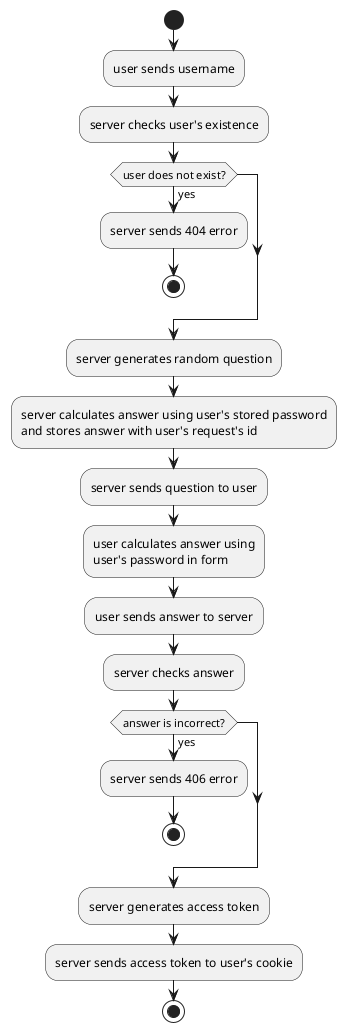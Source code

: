 @startuml LoginActivity
start
:user sends username;
:server checks user's existence;
if (user does not exist?) then (yes)
    :server sends 404 error;
    stop
endif
:server generates random question;
:server calculates answer using user's stored password
and stores answer with user's request's id;
:server sends question to user;
:user calculates answer using
user's password in form;
:user sends answer to server;
:server checks answer;
if (answer is incorrect?) then (yes)
    :server sends 406 error;
    stop
endif

:server generates access token;
:server sends access token to user's cookie;

stop
@enduml